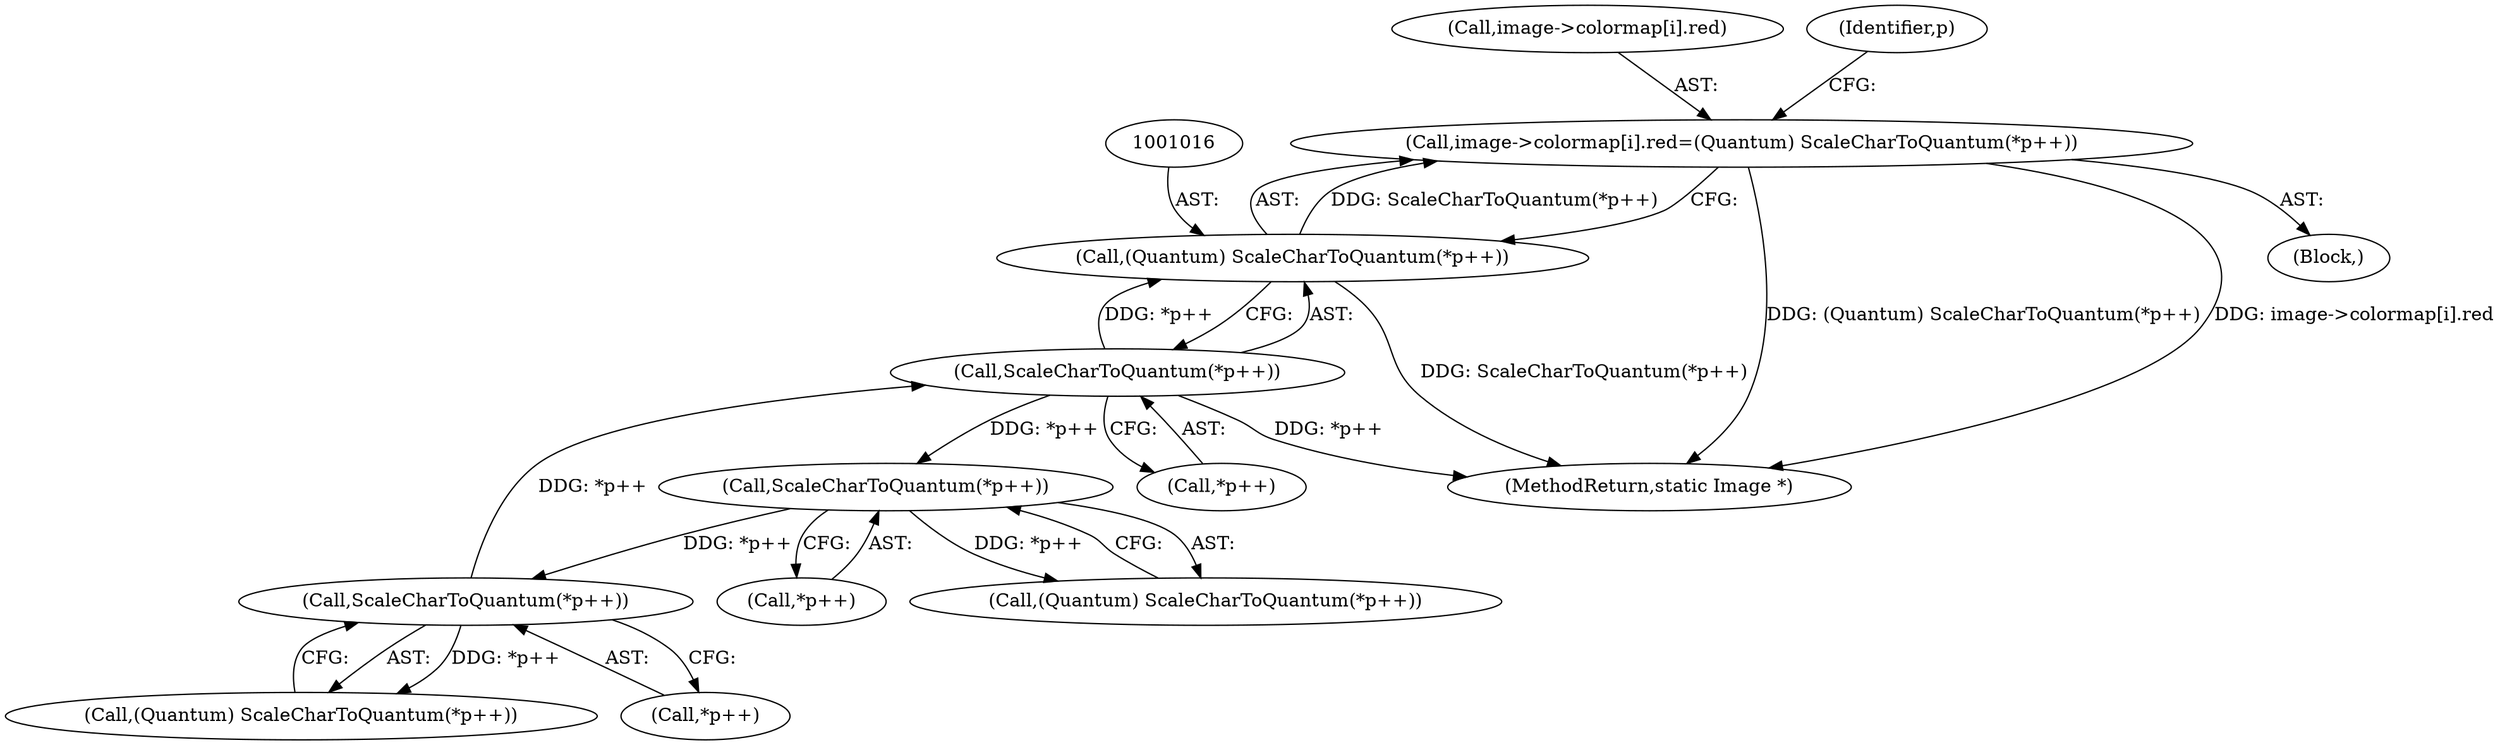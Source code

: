 digraph "0_ImageMagick_f6e9d0d9955e85bdd7540b251cd50d598dacc5e6_25@array" {
"1001007" [label="(Call,image->colormap[i].red=(Quantum) ScaleCharToQuantum(*p++))"];
"1001015" [label="(Call,(Quantum) ScaleCharToQuantum(*p++))"];
"1001017" [label="(Call,ScaleCharToQuantum(*p++))"];
"1001003" [label="(Call,ScaleCharToQuantum(*p++))"];
"1000989" [label="(Call,ScaleCharToQuantum(*p++))"];
"1001001" [label="(Call,(Quantum) ScaleCharToQuantum(*p++))"];
"1000989" [label="(Call,ScaleCharToQuantum(*p++))"];
"1001008" [label="(Call,image->colormap[i].red)"];
"1001004" [label="(Call,*p++)"];
"1002135" [label="(MethodReturn,static Image *)"];
"1001015" [label="(Call,(Quantum) ScaleCharToQuantum(*p++))"];
"1001007" [label="(Call,image->colormap[i].red=(Quantum) ScaleCharToQuantum(*p++))"];
"1001018" [label="(Call,*p++)"];
"1000990" [label="(Call,*p++)"];
"1000987" [label="(Call,(Quantum) ScaleCharToQuantum(*p++))"];
"1001022" [label="(Identifier,p)"];
"1000978" [label="(Block,)"];
"1001003" [label="(Call,ScaleCharToQuantum(*p++))"];
"1001017" [label="(Call,ScaleCharToQuantum(*p++))"];
"1001007" -> "1000978"  [label="AST: "];
"1001007" -> "1001015"  [label="CFG: "];
"1001008" -> "1001007"  [label="AST: "];
"1001015" -> "1001007"  [label="AST: "];
"1001022" -> "1001007"  [label="CFG: "];
"1001007" -> "1002135"  [label="DDG: (Quantum) ScaleCharToQuantum(*p++)"];
"1001007" -> "1002135"  [label="DDG: image->colormap[i].red"];
"1001015" -> "1001007"  [label="DDG: ScaleCharToQuantum(*p++)"];
"1001015" -> "1001017"  [label="CFG: "];
"1001016" -> "1001015"  [label="AST: "];
"1001017" -> "1001015"  [label="AST: "];
"1001015" -> "1002135"  [label="DDG: ScaleCharToQuantum(*p++)"];
"1001017" -> "1001015"  [label="DDG: *p++"];
"1001017" -> "1001018"  [label="CFG: "];
"1001018" -> "1001017"  [label="AST: "];
"1001017" -> "1002135"  [label="DDG: *p++"];
"1001017" -> "1000989"  [label="DDG: *p++"];
"1001003" -> "1001017"  [label="DDG: *p++"];
"1001003" -> "1001001"  [label="AST: "];
"1001003" -> "1001004"  [label="CFG: "];
"1001004" -> "1001003"  [label="AST: "];
"1001001" -> "1001003"  [label="CFG: "];
"1001003" -> "1001001"  [label="DDG: *p++"];
"1000989" -> "1001003"  [label="DDG: *p++"];
"1000989" -> "1000987"  [label="AST: "];
"1000989" -> "1000990"  [label="CFG: "];
"1000990" -> "1000989"  [label="AST: "];
"1000987" -> "1000989"  [label="CFG: "];
"1000989" -> "1000987"  [label="DDG: *p++"];
}
